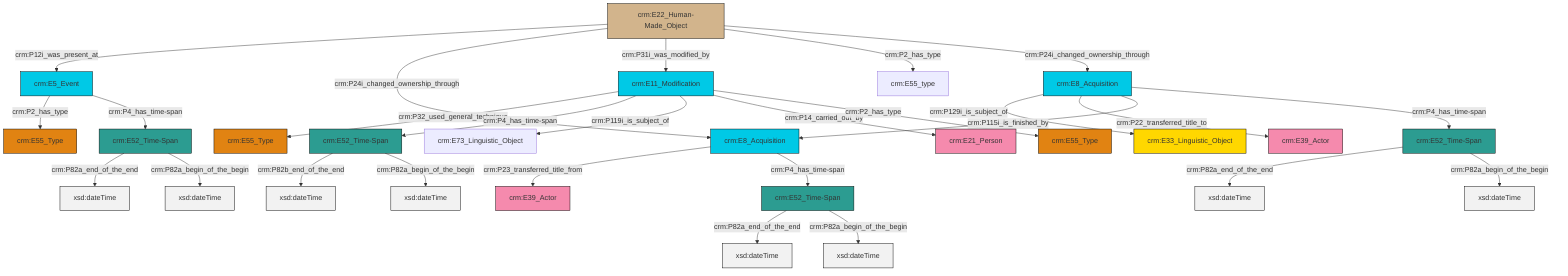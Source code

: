 graph TD
classDef Literal fill:#f2f2f2,stroke:#000000;
classDef CRM_Entity fill:#FFFFFF,stroke:#000000;
classDef Temporal_Entity fill:#00C9E6, stroke:#000000;
classDef Type fill:#E18312, stroke:#000000;
classDef Time-Span fill:#2C9C91, stroke:#000000;
classDef Appellation fill:#FFEB7F, stroke:#000000;
classDef Place fill:#008836, stroke:#000000;
classDef Persistent_Item fill:#B266B2, stroke:#000000;
classDef Conceptual_Object fill:#FFD700, stroke:#000000;
classDef Physical_Thing fill:#D2B48C, stroke:#000000;
classDef Actor fill:#f58aad, stroke:#000000;
classDef PC_Classes fill:#4ce600, stroke:#000000;
classDef Multi fill:#cccccc,stroke:#000000;

0["crm:E8_Acquisition"]:::Temporal_Entity -->|crm:P23_transferred_title_from| 1["crm:E39_Actor"]:::Actor
4["crm:E8_Acquisition"]:::Temporal_Entity -->|crm:P129i_is_subject_of| 5["crm:E33_Linguistic_Object"]:::Conceptual_Object
7["crm:E22_Human-Made_Object"]:::Physical_Thing -->|crm:P12i_was_present_at| 8["crm:E5_Event"]:::Temporal_Entity
9["crm:E52_Time-Span"]:::Time-Span -->|crm:P82a_end_of_the_end| 10[xsd:dateTime]:::Literal
13["crm:E52_Time-Span"]:::Time-Span -->|crm:P82b_end_of_the_end| 14[xsd:dateTime]:::Literal
7["crm:E22_Human-Made_Object"]:::Physical_Thing -->|crm:P24i_changed_ownership_through| 0["crm:E8_Acquisition"]:::Temporal_Entity
16["crm:E11_Modification"]:::Temporal_Entity -->|crm:P32_used_general_technique| 17["crm:E55_Type"]:::Type
16["crm:E11_Modification"]:::Temporal_Entity -->|crm:P4_has_time-span| 13["crm:E52_Time-Span"]:::Time-Span
16["crm:E11_Modification"]:::Temporal_Entity -->|crm:P119i_is_subject_of| 18["crm:E73_Linguistic_Object"]:::Default
9["crm:E52_Time-Span"]:::Time-Span -->|crm:P82a_begin_of_the_begin| 23[xsd:dateTime]:::Literal
16["crm:E11_Modification"]:::Temporal_Entity -->|crm:P14_carried_out_by| 24["crm:E21_Person"]:::Actor
16["crm:E11_Modification"]:::Temporal_Entity -->|crm:P2_has_type| 25["crm:E55_Type"]:::Type
2["crm:E52_Time-Span"]:::Time-Span -->|crm:P82a_end_of_the_end| 26[xsd:dateTime]:::Literal
8["crm:E5_Event"]:::Temporal_Entity -->|crm:P2_has_type| 11["crm:E55_Type"]:::Type
0["crm:E8_Acquisition"]:::Temporal_Entity -->|crm:P4_has_time-span| 2["crm:E52_Time-Span"]:::Time-Span
7["crm:E22_Human-Made_Object"]:::Physical_Thing -->|crm:P31i_was_modified_by| 16["crm:E11_Modification"]:::Temporal_Entity
4["crm:E8_Acquisition"]:::Temporal_Entity -->|crm:P22_transferred_title_to| 30["crm:E39_Actor"]:::Actor
7["crm:E22_Human-Made_Object"]:::Physical_Thing -->|crm:P2_has_type| 20["crm:E55_type"]:::Default
8["crm:E5_Event"]:::Temporal_Entity -->|crm:P4_has_time-span| 9["crm:E52_Time-Span"]:::Time-Span
13["crm:E52_Time-Span"]:::Time-Span -->|crm:P82a_begin_of_the_begin| 37[xsd:dateTime]:::Literal
4["crm:E8_Acquisition"]:::Temporal_Entity -->|crm:P115i_is_finished_by| 0["crm:E8_Acquisition"]:::Temporal_Entity
2["crm:E52_Time-Span"]:::Time-Span -->|crm:P82a_begin_of_the_begin| 40[xsd:dateTime]:::Literal
32["crm:E52_Time-Span"]:::Time-Span -->|crm:P82a_end_of_the_end| 41[xsd:dateTime]:::Literal
7["crm:E22_Human-Made_Object"]:::Physical_Thing -->|crm:P24i_changed_ownership_through| 4["crm:E8_Acquisition"]:::Temporal_Entity
4["crm:E8_Acquisition"]:::Temporal_Entity -->|crm:P4_has_time-span| 32["crm:E52_Time-Span"]:::Time-Span
32["crm:E52_Time-Span"]:::Time-Span -->|crm:P82a_begin_of_the_begin| 43[xsd:dateTime]:::Literal